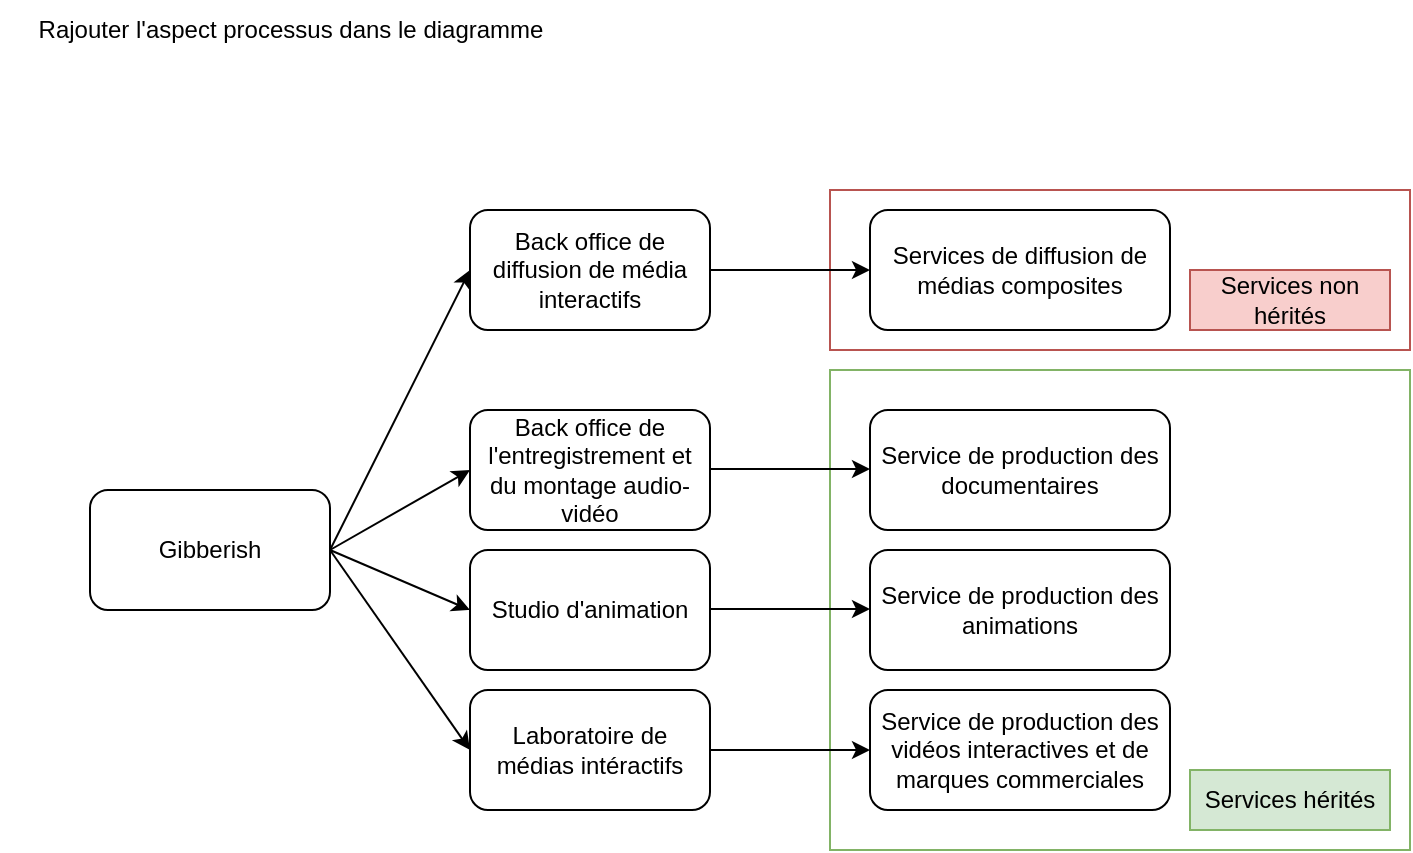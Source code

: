 <mxfile version="20.5.3" type="github">
  <diagram id="8ZTztofrTWdkh_hfZXOL" name="Page-1">
    <mxGraphModel dx="1422" dy="724" grid="1" gridSize="10" guides="1" tooltips="1" connect="1" arrows="1" fold="1" page="1" pageScale="1" pageWidth="827" pageHeight="1169" math="0" shadow="0">
      <root>
        <mxCell id="0" />
        <mxCell id="1" parent="0" />
        <mxCell id="YJ-q6IKsHn4YrD5m01FK-5" value="" style="rounded=0;whiteSpace=wrap;html=1;fillColor=none;strokeColor=#82b366;" parent="1" vertex="1">
          <mxGeometry x="450" y="240" width="290" height="240" as="geometry" />
        </mxCell>
        <mxCell id="YJ-q6IKsHn4YrD5m01FK-7" value="" style="rounded=0;whiteSpace=wrap;html=1;fillColor=none;strokeColor=#b85450;" parent="1" vertex="1">
          <mxGeometry x="450" y="150" width="290" height="80" as="geometry" />
        </mxCell>
        <mxCell id="YJ-q6IKsHn4YrD5m01FK-1" value="&lt;div&gt;Services de diffusion de médias composites&lt;/div&gt;" style="rounded=1;whiteSpace=wrap;html=1;" parent="1" vertex="1">
          <mxGeometry x="470" y="160" width="150" height="60" as="geometry" />
        </mxCell>
        <mxCell id="YJ-q6IKsHn4YrD5m01FK-2" value="Service de production des documentaires" style="rounded=1;whiteSpace=wrap;html=1;" parent="1" vertex="1">
          <mxGeometry x="470" y="260" width="150" height="60" as="geometry" />
        </mxCell>
        <mxCell id="YJ-q6IKsHn4YrD5m01FK-3" value="Service de production des animations" style="rounded=1;whiteSpace=wrap;html=1;" parent="1" vertex="1">
          <mxGeometry x="470" y="330" width="150" height="60" as="geometry" />
        </mxCell>
        <mxCell id="YJ-q6IKsHn4YrD5m01FK-4" value="Service de production des vidéos interactives et de marques commerciales" style="rounded=1;whiteSpace=wrap;html=1;" parent="1" vertex="1">
          <mxGeometry x="470" y="400" width="150" height="60" as="geometry" />
        </mxCell>
        <mxCell id="YJ-q6IKsHn4YrD5m01FK-6" value="Services hérités" style="rounded=0;whiteSpace=wrap;html=1;fillColor=#d5e8d4;strokeColor=#82b366;" parent="1" vertex="1">
          <mxGeometry x="630" y="440" width="100" height="30" as="geometry" />
        </mxCell>
        <mxCell id="YJ-q6IKsHn4YrD5m01FK-8" value="Services non hérités" style="rounded=0;whiteSpace=wrap;html=1;fillColor=#f8cecc;strokeColor=#b85450;" parent="1" vertex="1">
          <mxGeometry x="630" y="190" width="100" height="30" as="geometry" />
        </mxCell>
        <mxCell id="YJ-q6IKsHn4YrD5m01FK-9" value="Laboratoire de médias intéractifs" style="rounded=1;whiteSpace=wrap;html=1;fillColor=none;" parent="1" vertex="1">
          <mxGeometry x="270" y="400" width="120" height="60" as="geometry" />
        </mxCell>
        <mxCell id="YJ-q6IKsHn4YrD5m01FK-10" value="&lt;div&gt;Studio d&#39;animation&lt;/div&gt;" style="rounded=1;whiteSpace=wrap;html=1;fillColor=none;" parent="1" vertex="1">
          <mxGeometry x="270" y="330" width="120" height="60" as="geometry" />
        </mxCell>
        <mxCell id="YJ-q6IKsHn4YrD5m01FK-11" value="&lt;div&gt;Back office de l&#39;entregistrement et du montage audio-vidéo&lt;/div&gt;" style="rounded=1;whiteSpace=wrap;html=1;fillColor=none;" parent="1" vertex="1">
          <mxGeometry x="270" y="260" width="120" height="60" as="geometry" />
        </mxCell>
        <mxCell id="YJ-q6IKsHn4YrD5m01FK-12" value="&lt;div&gt;Back office de diffusion de média interactifs&lt;br&gt;&lt;/div&gt;" style="rounded=1;whiteSpace=wrap;html=1;fillColor=none;" parent="1" vertex="1">
          <mxGeometry x="270" y="160" width="120" height="60" as="geometry" />
        </mxCell>
        <mxCell id="YJ-q6IKsHn4YrD5m01FK-13" value="" style="endArrow=classic;html=1;rounded=0;entryX=0;entryY=0.5;entryDx=0;entryDy=0;exitX=1;exitY=0.5;exitDx=0;exitDy=0;" parent="1" source="YJ-q6IKsHn4YrD5m01FK-9" target="YJ-q6IKsHn4YrD5m01FK-4" edge="1">
          <mxGeometry width="50" height="50" relative="1" as="geometry">
            <mxPoint x="390" y="400" as="sourcePoint" />
            <mxPoint x="440" y="350" as="targetPoint" />
          </mxGeometry>
        </mxCell>
        <mxCell id="YJ-q6IKsHn4YrD5m01FK-14" value="" style="endArrow=classic;html=1;rounded=0;entryX=0;entryY=0.5;entryDx=0;entryDy=0;exitX=1;exitY=0.5;exitDx=0;exitDy=0;" parent="1" edge="1">
          <mxGeometry width="50" height="50" relative="1" as="geometry">
            <mxPoint x="390" y="359.5" as="sourcePoint" />
            <mxPoint x="470" y="359.5" as="targetPoint" />
          </mxGeometry>
        </mxCell>
        <mxCell id="YJ-q6IKsHn4YrD5m01FK-15" value="" style="endArrow=classic;html=1;rounded=0;entryX=0;entryY=0.5;entryDx=0;entryDy=0;exitX=1;exitY=0.5;exitDx=0;exitDy=0;" parent="1" edge="1">
          <mxGeometry width="50" height="50" relative="1" as="geometry">
            <mxPoint x="390" y="289.5" as="sourcePoint" />
            <mxPoint x="470" y="289.5" as="targetPoint" />
          </mxGeometry>
        </mxCell>
        <mxCell id="YJ-q6IKsHn4YrD5m01FK-16" value="" style="endArrow=classic;html=1;rounded=0;entryX=0;entryY=0.5;entryDx=0;entryDy=0;exitX=1;exitY=0.5;exitDx=0;exitDy=0;" parent="1" edge="1">
          <mxGeometry width="50" height="50" relative="1" as="geometry">
            <mxPoint x="390" y="190" as="sourcePoint" />
            <mxPoint x="470" y="190" as="targetPoint" />
          </mxGeometry>
        </mxCell>
        <mxCell id="YJ-q6IKsHn4YrD5m01FK-17" value="Gibberish" style="rounded=1;whiteSpace=wrap;html=1;fillColor=none;" parent="1" vertex="1">
          <mxGeometry x="80" y="300" width="120" height="60" as="geometry" />
        </mxCell>
        <mxCell id="YJ-q6IKsHn4YrD5m01FK-18" value="" style="endArrow=classic;html=1;rounded=0;exitX=1;exitY=0.5;exitDx=0;exitDy=0;entryX=0;entryY=0.5;entryDx=0;entryDy=0;" parent="1" source="YJ-q6IKsHn4YrD5m01FK-17" target="YJ-q6IKsHn4YrD5m01FK-9" edge="1">
          <mxGeometry width="50" height="50" relative="1" as="geometry">
            <mxPoint x="390" y="400" as="sourcePoint" />
            <mxPoint x="440" y="350" as="targetPoint" />
          </mxGeometry>
        </mxCell>
        <mxCell id="YJ-q6IKsHn4YrD5m01FK-19" value="" style="endArrow=classic;html=1;rounded=0;exitX=1;exitY=0.5;exitDx=0;exitDy=0;entryX=0;entryY=0.5;entryDx=0;entryDy=0;" parent="1" source="YJ-q6IKsHn4YrD5m01FK-17" target="YJ-q6IKsHn4YrD5m01FK-10" edge="1">
          <mxGeometry width="50" height="50" relative="1" as="geometry">
            <mxPoint x="390" y="400" as="sourcePoint" />
            <mxPoint x="440" y="350" as="targetPoint" />
          </mxGeometry>
        </mxCell>
        <mxCell id="YJ-q6IKsHn4YrD5m01FK-20" value="" style="endArrow=classic;html=1;rounded=0;entryX=0;entryY=0.5;entryDx=0;entryDy=0;exitX=1;exitY=0.5;exitDx=0;exitDy=0;" parent="1" source="YJ-q6IKsHn4YrD5m01FK-17" target="YJ-q6IKsHn4YrD5m01FK-11" edge="1">
          <mxGeometry width="50" height="50" relative="1" as="geometry">
            <mxPoint x="390" y="400" as="sourcePoint" />
            <mxPoint x="440" y="350" as="targetPoint" />
          </mxGeometry>
        </mxCell>
        <mxCell id="YJ-q6IKsHn4YrD5m01FK-21" value="" style="endArrow=classic;html=1;rounded=0;entryX=0;entryY=0.5;entryDx=0;entryDy=0;exitX=1;exitY=0.5;exitDx=0;exitDy=0;" parent="1" source="YJ-q6IKsHn4YrD5m01FK-17" target="YJ-q6IKsHn4YrD5m01FK-12" edge="1">
          <mxGeometry width="50" height="50" relative="1" as="geometry">
            <mxPoint x="390" y="400" as="sourcePoint" />
            <mxPoint x="440" y="350" as="targetPoint" />
          </mxGeometry>
        </mxCell>
        <mxCell id="6J7CvST6M0tEqLomdHaX-1" value="Rajouter l&#39;aspect processus dans le diagramme" style="text;html=1;align=center;verticalAlign=middle;resizable=0;points=[];autosize=1;strokeColor=none;fillColor=none;" vertex="1" parent="1">
          <mxGeometry x="35" y="55" width="290" height="30" as="geometry" />
        </mxCell>
      </root>
    </mxGraphModel>
  </diagram>
</mxfile>
